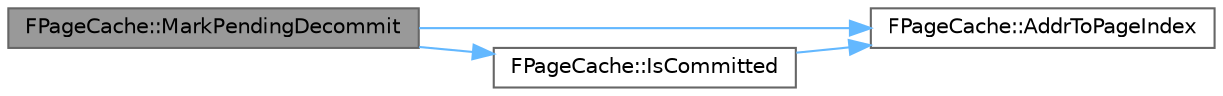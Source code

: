 digraph "FPageCache::MarkPendingDecommit"
{
 // INTERACTIVE_SVG=YES
 // LATEX_PDF_SIZE
  bgcolor="transparent";
  edge [fontname=Helvetica,fontsize=10,labelfontname=Helvetica,labelfontsize=10];
  node [fontname=Helvetica,fontsize=10,shape=box,height=0.2,width=0.4];
  rankdir="LR";
  Node1 [id="Node000001",label="FPageCache::MarkPendingDecommit",height=0.2,width=0.4,color="gray40", fillcolor="grey60", style="filled", fontcolor="black",tooltip=" "];
  Node1 -> Node2 [id="edge1_Node000001_Node000002",color="steelblue1",style="solid",tooltip=" "];
  Node2 [id="Node000002",label="FPageCache::AddrToPageIndex",height=0.2,width=0.4,color="grey40", fillcolor="white", style="filled",URL="$d2/dcf/classFPageCache.html#a1fb0769fbda010238e4e19da237f8533",tooltip=" "];
  Node1 -> Node3 [id="edge2_Node000001_Node000003",color="steelblue1",style="solid",tooltip=" "];
  Node3 [id="Node000003",label="FPageCache::IsCommitted",height=0.2,width=0.4,color="grey40", fillcolor="white", style="filled",URL="$d2/dcf/classFPageCache.html#a52eb0833cdbc3ffcc0ae8ec3db15c915",tooltip=" "];
  Node3 -> Node2 [id="edge3_Node000003_Node000002",color="steelblue1",style="solid",tooltip=" "];
}
